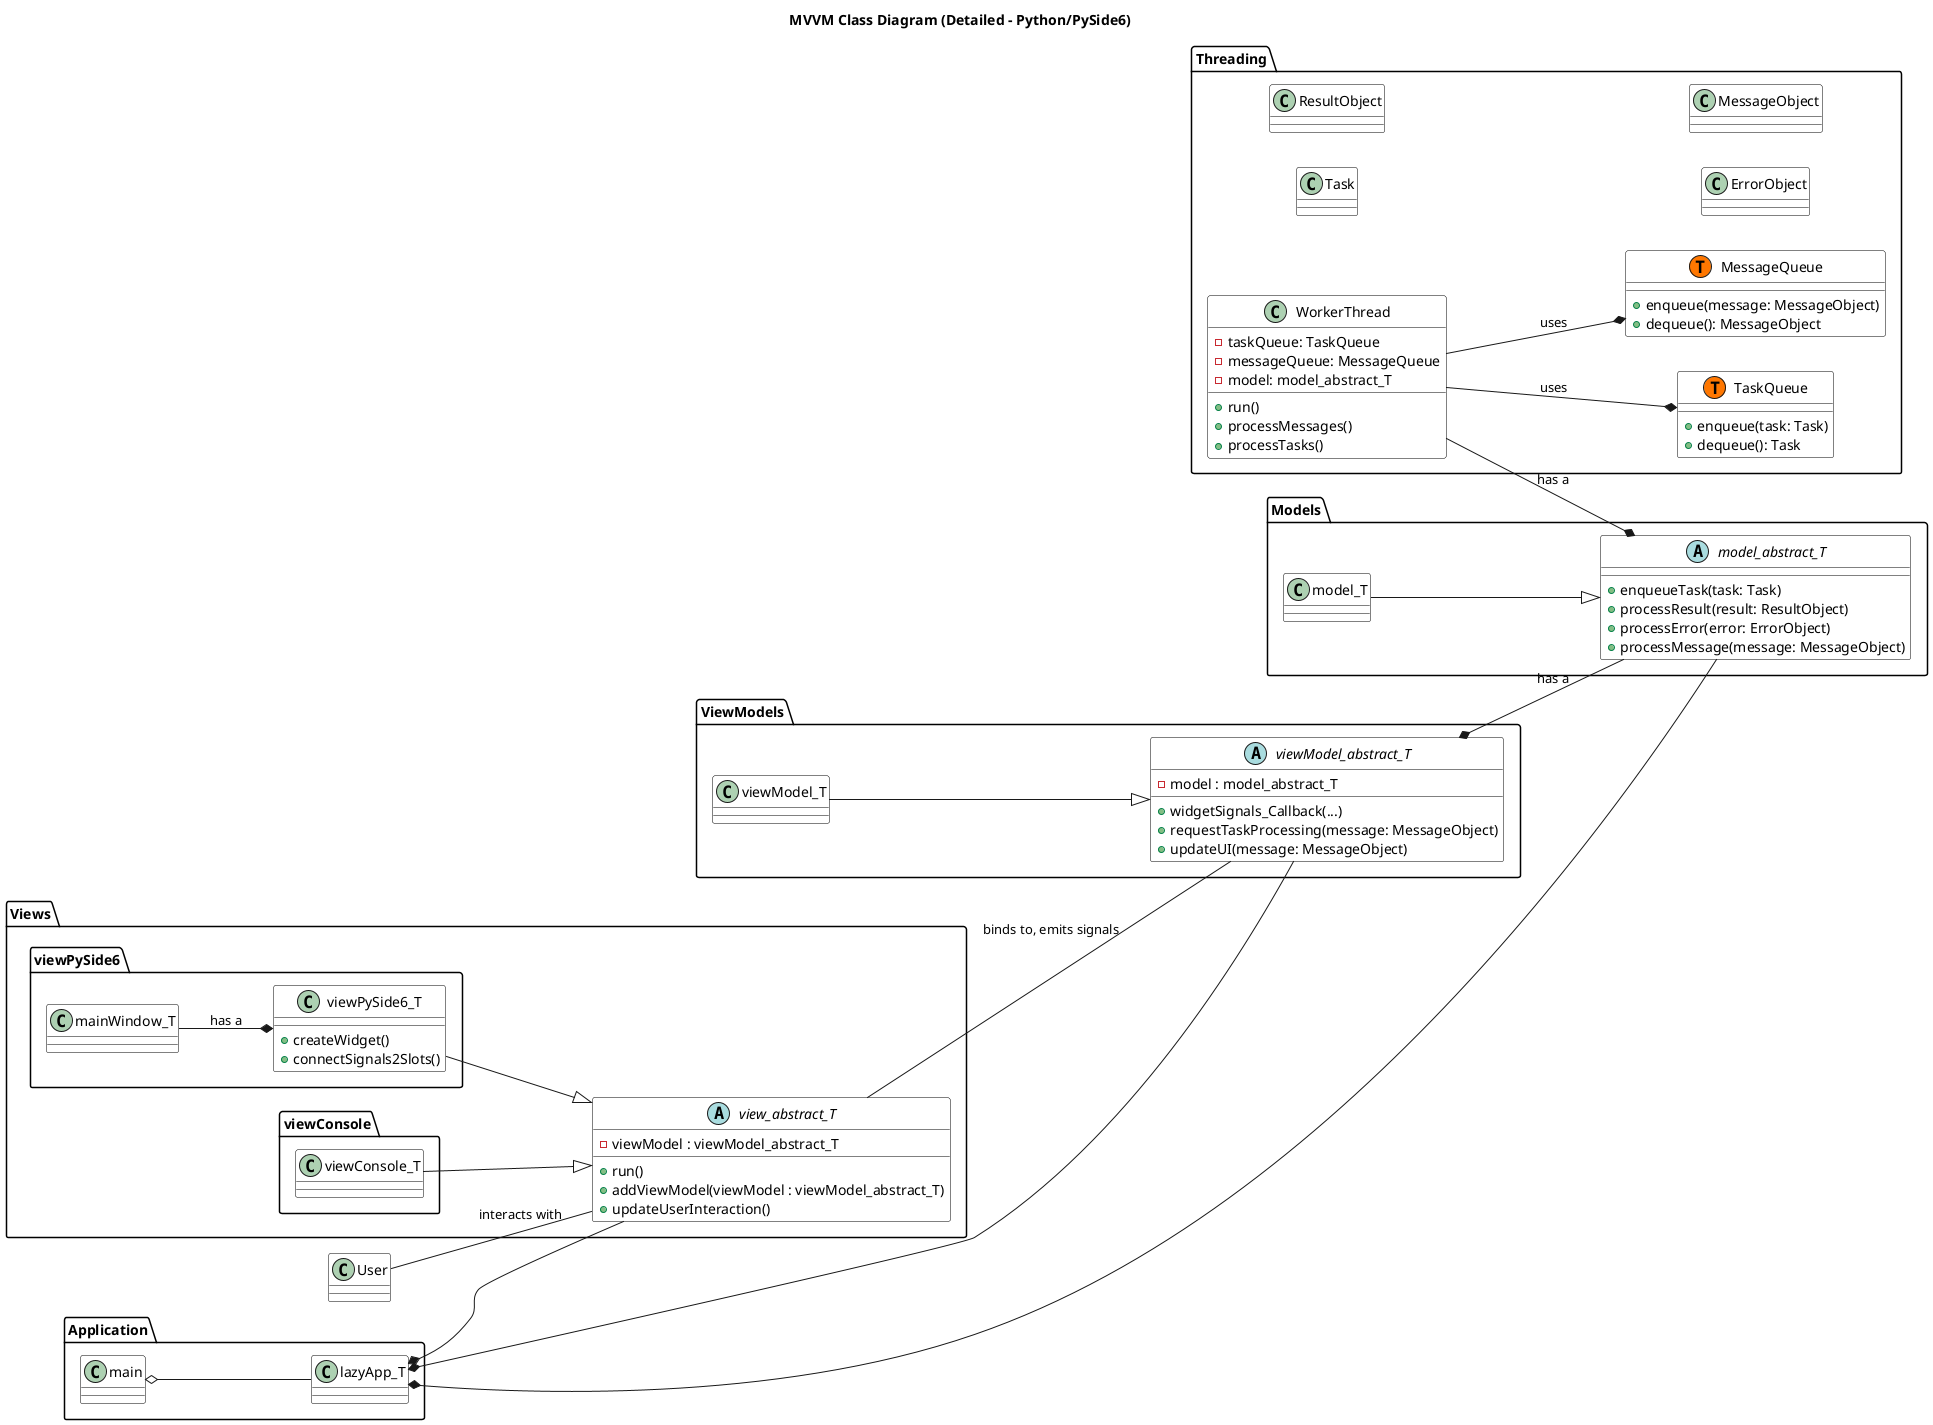 @startuml
title **MVVM Class Diagram (Detailed - Python/PySide6)**

left to right direction

class User {
}

package "Views" {
    abstract view_abstract_T {
        - viewModel : viewModel_abstract_T
        + run()
        + addViewModel(viewModel : viewModel_abstract_T)
        + updateUserInteraction()
    }

    package "viewPySide6" {
        class viewPySide6_T {
            +createWidget()
            +connectSignals2Slots()
        }
        class mainWindow_T
    }

    package "viewConsole" {
        class viewConsole_T
    }

    viewPySide6_T --|> view_abstract_T
    viewConsole_T --|> view_abstract_T
    mainWindow_T --* viewPySide6_T : has a
}

package "ViewModels" {
    abstract viewModel_abstract_T{
        - model : model_abstract_T
        + widgetSignals_Callback(...)
        + requestTaskProcessing(message: MessageObject)
        + updateUI(message: MessageObject)
    }
    class viewModel_T
    viewModel_T --|> viewModel_abstract_T
}

package "Models" {
    abstract model_abstract_T {
      + enqueueTask(task: Task)
      + processResult(result: ResultObject)
      + processError(error: ErrorObject)
      + processMessage(message: MessageObject)
    }
    class model_T
    model_T --|> model_abstract_T
}

package "Application" {
    class lazyApp_T
    class main
    lazyApp_T *-- view_abstract_T
    lazyApp_T *-- viewModel_abstract_T
    lazyApp_T *-- model_abstract_T
    main o-- lazyApp_T
}

package "Threading" {
  class Task {

  }
  class ResultObject {

  }
  class ErrorObject {

  }
  class MessageObject {

  }
  class TaskQueue << (T,#FF7700) >> {
    + enqueue(task: Task)
    + dequeue(): Task
  }
  class MessageQueue << (T,#FF7700) >> {
    + enqueue(message: MessageObject)
    + dequeue(): MessageObject
  }
  class WorkerThread {
    - taskQueue: TaskQueue
    - messageQueue: MessageQueue
    - model: model_abstract_T
    + run()
    + processMessages()
    + processTasks()
  }
  WorkerThread --* model_abstract_T : has a
  WorkerThread --* TaskQueue : uses
  WorkerThread --* MessageQueue : uses
}



User -- view_abstract_T : interacts with
view_abstract_T -- viewModel_abstract_T : binds to, emits signals
viewModel_abstract_T *-- model_abstract_T : has a

skinparam class {
    BackgroundColor White
    BorderColor Black
}
skinparam abstract{
    BackgroundColor LightGray
    BorderColor Black
    FontStyle italic
}
skinparam queue {
  BackGroundColor lightyellow
  BorderColor orange
}

@enduml